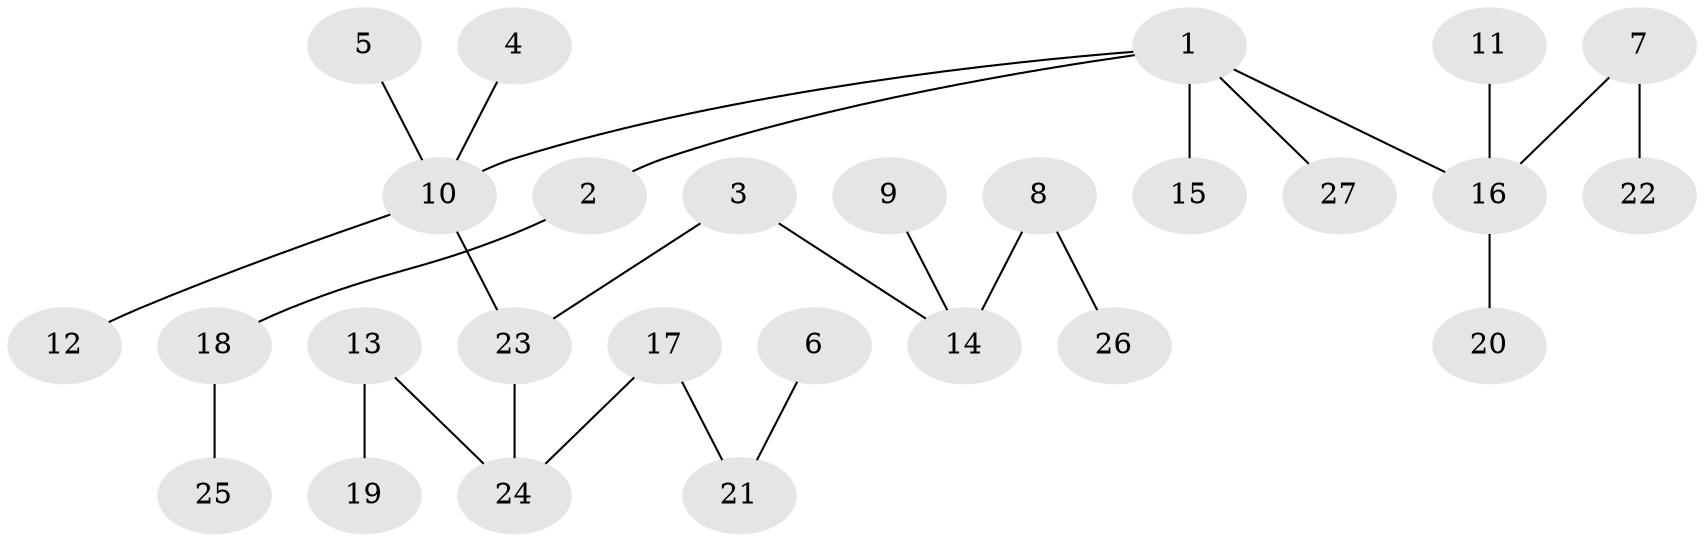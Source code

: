 // original degree distribution, {5: 0.03773584905660377, 7: 0.018867924528301886, 1: 0.5471698113207547, 3: 0.11320754716981132, 4: 0.05660377358490566, 6: 0.018867924528301886, 2: 0.20754716981132076}
// Generated by graph-tools (version 1.1) at 2025/37/03/04/25 23:37:26]
// undirected, 27 vertices, 26 edges
graph export_dot {
  node [color=gray90,style=filled];
  1;
  2;
  3;
  4;
  5;
  6;
  7;
  8;
  9;
  10;
  11;
  12;
  13;
  14;
  15;
  16;
  17;
  18;
  19;
  20;
  21;
  22;
  23;
  24;
  25;
  26;
  27;
  1 -- 2 [weight=1.0];
  1 -- 10 [weight=1.0];
  1 -- 15 [weight=1.0];
  1 -- 16 [weight=1.0];
  1 -- 27 [weight=1.0];
  2 -- 18 [weight=1.0];
  3 -- 14 [weight=1.0];
  3 -- 23 [weight=1.0];
  4 -- 10 [weight=1.0];
  5 -- 10 [weight=1.0];
  6 -- 21 [weight=1.0];
  7 -- 16 [weight=1.0];
  7 -- 22 [weight=1.0];
  8 -- 14 [weight=1.0];
  8 -- 26 [weight=1.0];
  9 -- 14 [weight=1.0];
  10 -- 12 [weight=1.0];
  10 -- 23 [weight=1.0];
  11 -- 16 [weight=1.0];
  13 -- 19 [weight=1.0];
  13 -- 24 [weight=1.0];
  16 -- 20 [weight=1.0];
  17 -- 21 [weight=1.0];
  17 -- 24 [weight=1.0];
  18 -- 25 [weight=1.0];
  23 -- 24 [weight=1.0];
}
